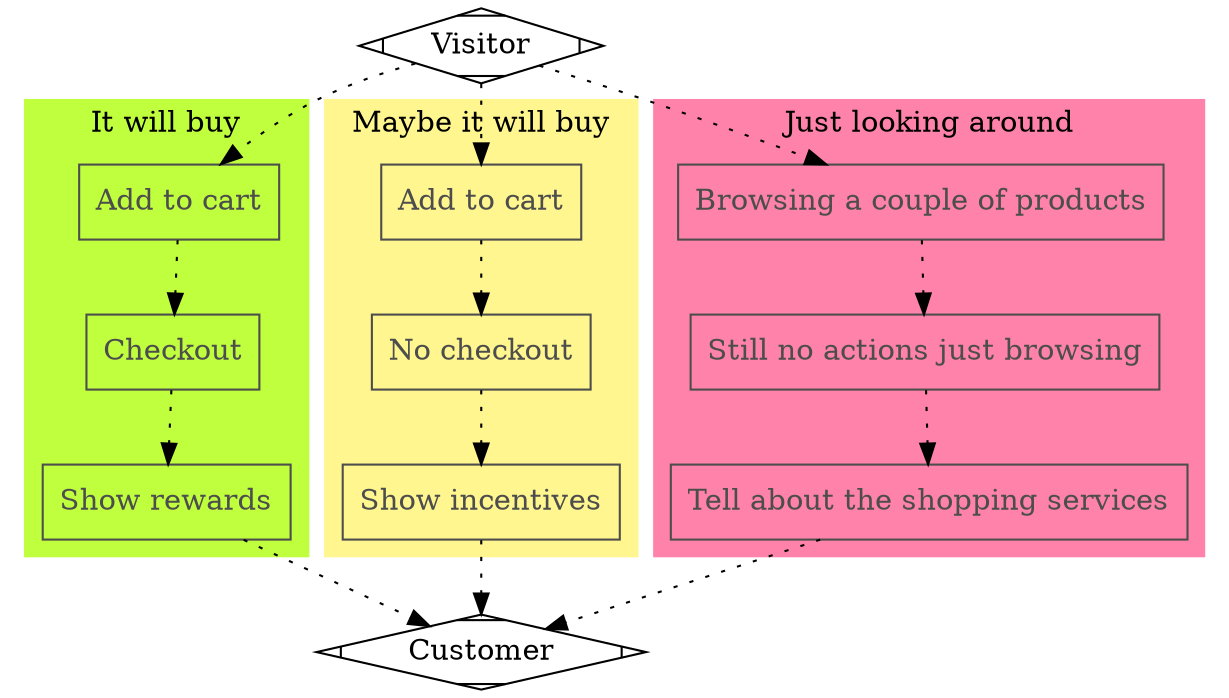digraph G {

	subgraph cluster_0 {
	  color=olivedrab1;
	  style=filled;
	  
		label = "It will buy";
		addcart2 -> checkout [style="dotted"];
		checkout -> rewards [style="dotted"];
	}
	
	subgraph cluster_1 {
	  color=khaki1;
	  style=filled;
	  
		label = "Maybe it will buy";
		labeldistance = 3.0;
		
		addcart -> nocheckout [style="dotted"];
		nocheckout -> incentives [style="dotted"];
	}
	
	subgraph cluster_2 {
	  color=palevioletred1;
	  style=filled;
	  		
		label = "Just looking around";
		browsing -> noactions [style="dotted"];		
		noactions -> services [style="dotted"];
	}

	
	
	start -> browsing [style="dotted"];
	start -> addcart [style="dotted"];
	start -> addcart2 [style="dotted"];
	
	services -> end [style="dotted"];
	rewards -> end [style="dotted"];
	incentives -> end [style="dotted"];
	
	browsing [label="Browsing a couple of products", shape="box", color="gray30", fontcolor="gray30"]	
	noactions [label="Still no actions just browsing", shape="box", color="gray30", fontcolor="gray30"]	
	services [label="Tell about the shopping services", shape="box", color="gray30", fontcolor="gray30"]
	addcart [label="Add to cart", shape="box", color="gray30", fontcolor="gray30"]
	addcart2 [label="Add to cart", shape="box", color="gray30", fontcolor="gray30"]
	nocheckout [label="No checkout", shape="box", color="gray30", fontcolor="gray30"]
	checkout [label="Checkout", shape="box", color="gray30", fontcolor="gray30"]
	rewards [label="Show rewards", shape="box", color="gray30", fontcolor="gray30"]
  incentives [label="Show incentives", shape="box", color="gray30", fontcolor="gray30"]

	start [label="Visitor", shape="Mdiamond"];	
	end [label="Customer", shape="Mdiamond"];
}
